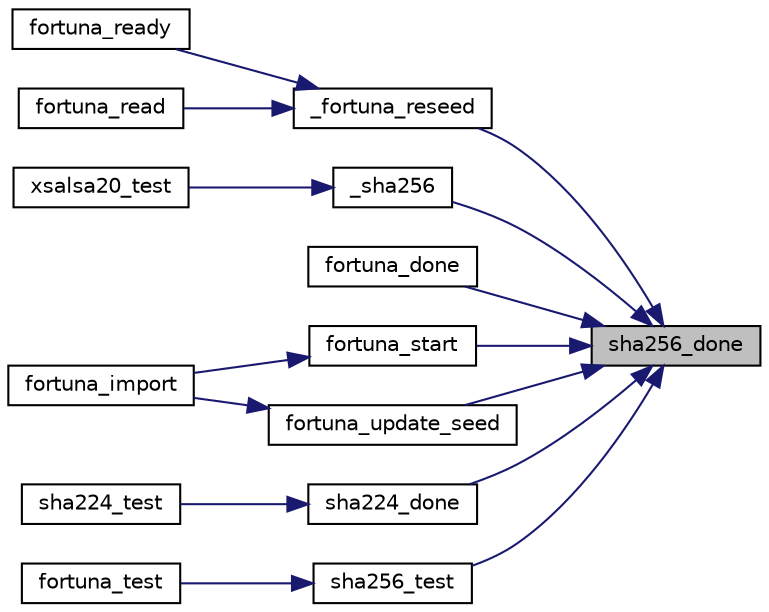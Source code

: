 digraph "sha256_done"
{
 // LATEX_PDF_SIZE
  edge [fontname="Helvetica",fontsize="10",labelfontname="Helvetica",labelfontsize="10"];
  node [fontname="Helvetica",fontsize="10",shape=record];
  rankdir="RL";
  Node19 [label="sha256_done",height=0.2,width=0.4,color="black", fillcolor="grey75", style="filled", fontcolor="black",tooltip="Terminate the hash to get the digest."];
  Node19 -> Node20 [dir="back",color="midnightblue",fontsize="10",style="solid",fontname="Helvetica"];
  Node20 [label="_fortuna_reseed",height=0.2,width=0.4,color="black", fillcolor="white", style="filled",URL="$fortuna_8c.html#aad833baa2e75f93d847e5a7ac30ea4d2",tooltip=" "];
  Node20 -> Node21 [dir="back",color="midnightblue",fontsize="10",style="solid",fontname="Helvetica"];
  Node21 [label="fortuna_ready",height=0.2,width=0.4,color="black", fillcolor="white", style="filled",URL="$fortuna_8c.html#a635d034d99b51a38b4a71fae3880b48f",tooltip="Make the PRNG ready to read from."];
  Node20 -> Node22 [dir="back",color="midnightblue",fontsize="10",style="solid",fontname="Helvetica"];
  Node22 [label="fortuna_read",height=0.2,width=0.4,color="black", fillcolor="white", style="filled",URL="$fortuna_8c.html#a19149fcfc926ab81d4acebfcf39b78f7",tooltip="Read from the PRNG."];
  Node19 -> Node23 [dir="back",color="midnightblue",fontsize="10",style="solid",fontname="Helvetica"];
  Node23 [label="_sha256",height=0.2,width=0.4,color="black", fillcolor="white", style="filled",URL="$xsalsa20__test_8c.html#a7fcfbd99a01c14c1da60a10132de39a1",tooltip=" "];
  Node23 -> Node24 [dir="back",color="midnightblue",fontsize="10",style="solid",fontname="Helvetica"];
  Node24 [label="xsalsa20_test",height=0.2,width=0.4,color="black", fillcolor="white", style="filled",URL="$xsalsa20__test_8c.html#a3a6ef542e6adb8439f75d3ac042ac0e5",tooltip=" "];
  Node19 -> Node25 [dir="back",color="midnightblue",fontsize="10",style="solid",fontname="Helvetica"];
  Node25 [label="fortuna_done",height=0.2,width=0.4,color="black", fillcolor="white", style="filled",URL="$fortuna_8c.html#ab875173ff3316ba29598b7fb3b03f186",tooltip="Terminate the PRNG."];
  Node19 -> Node26 [dir="back",color="midnightblue",fontsize="10",style="solid",fontname="Helvetica"];
  Node26 [label="fortuna_start",height=0.2,width=0.4,color="black", fillcolor="white", style="filled",URL="$fortuna_8c.html#a54822f5e172e6f2a025448f6e9430e22",tooltip="Start the PRNG."];
  Node26 -> Node27 [dir="back",color="midnightblue",fontsize="10",style="solid",fontname="Helvetica"];
  Node27 [label="fortuna_import",height=0.2,width=0.4,color="black", fillcolor="white", style="filled",URL="$fortuna_8c.html#ad9f529aaecf6646cac5e5eaa2d1f418d",tooltip="Import a PRNG state."];
  Node19 -> Node28 [dir="back",color="midnightblue",fontsize="10",style="solid",fontname="Helvetica"];
  Node28 [label="fortuna_update_seed",height=0.2,width=0.4,color="black", fillcolor="white", style="filled",URL="$fortuna_8c.html#a8a0df3516c28ad940932db01cfa194f9",tooltip="\"Update Seed File\"-compliant update of K"];
  Node28 -> Node27 [dir="back",color="midnightblue",fontsize="10",style="solid",fontname="Helvetica"];
  Node19 -> Node29 [dir="back",color="midnightblue",fontsize="10",style="solid",fontname="Helvetica"];
  Node29 [label="sha224_done",height=0.2,width=0.4,color="black", fillcolor="white", style="filled",URL="$sha224_8c.html#a94aaf81f5c96e00fc5f6cf2332a5bfe1",tooltip="Terminate the hash to get the digest."];
  Node29 -> Node30 [dir="back",color="midnightblue",fontsize="10",style="solid",fontname="Helvetica"];
  Node30 [label="sha224_test",height=0.2,width=0.4,color="black", fillcolor="white", style="filled",URL="$sha224_8c.html#ad76aa20d487739f22aeb5e576edb978b",tooltip="Self-test the hash."];
  Node19 -> Node31 [dir="back",color="midnightblue",fontsize="10",style="solid",fontname="Helvetica"];
  Node31 [label="sha256_test",height=0.2,width=0.4,color="black", fillcolor="white", style="filled",URL="$sha256_8c.html#a3a9304ee8cdb3aaa8fc90f0b70592e7b",tooltip="Self-test the hash."];
  Node31 -> Node32 [dir="back",color="midnightblue",fontsize="10",style="solid",fontname="Helvetica"];
  Node32 [label="fortuna_test",height=0.2,width=0.4,color="black", fillcolor="white", style="filled",URL="$fortuna_8c.html#a02a8621eda36a40059ce155007b6f6c3",tooltip="PRNG self-test."];
}
